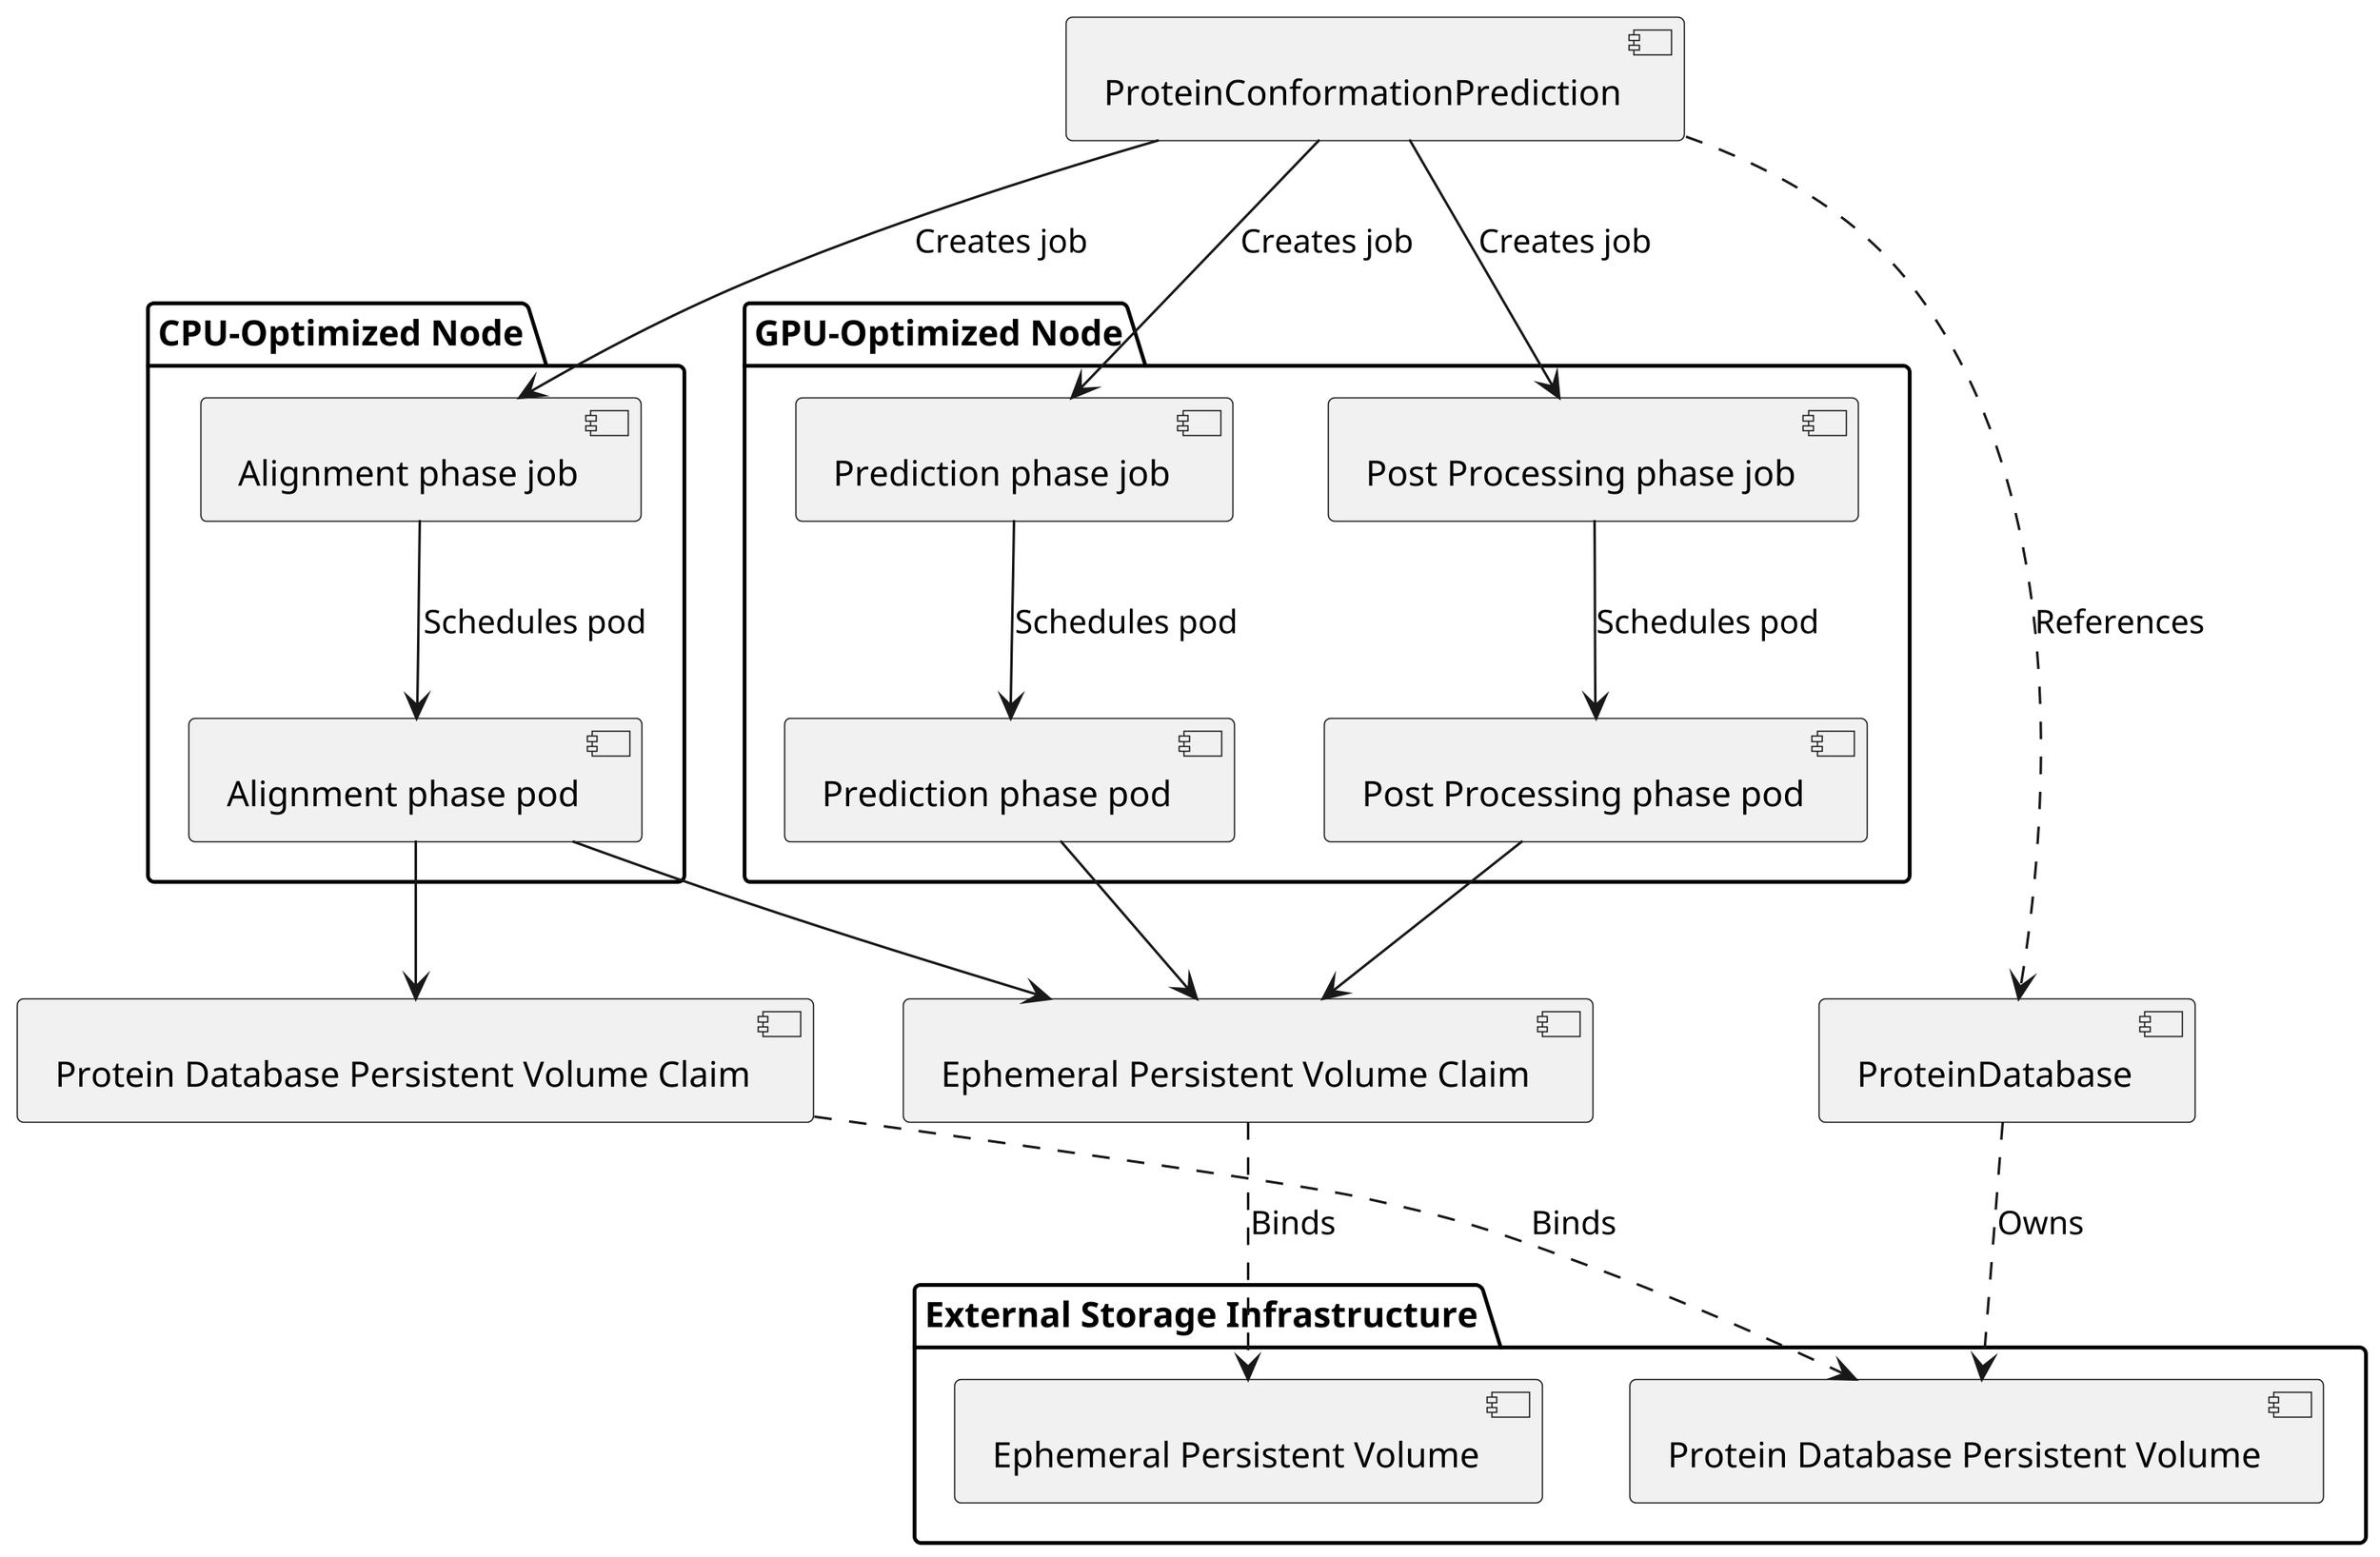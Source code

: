 @startuml

skinparam dpi 300

component [ProteinConformationPrediction] as prediction
component [ProteinDatabase] as db

package "CPU-Optimized Node" {
    component [Alignment phase job] as alignmentJob
    component [Alignment phase pod] as alignmentPod
}

package "GPU-Optimized Node" {
    component [Prediction phase job] as predictionJob
    component [Prediction phase pod] as predictionPod

    component [Post Processing phase job] as postProcessingJob
    component [Post Processing phase pod] as postProcessingPod
}

component [Protein Database Persistent Volume Claim] as dbClaim
component [Ephemeral Persistent Volume Claim] as tmpClaim
package "External Storage Infrastructure" {
    component [Protein Database Persistent Volume] as dbVolume
    component [Ephemeral Persistent Volume] as tmpVolume
}

prediction -d-> alignmentJob : Creates job
alignmentJob -d-> alignmentPod : Schedules pod
alignmentPod -d-> dbClaim
alignmentPod -d-> tmpClaim

prediction -d-> predictionJob : Creates job
predictionJob -d-> predictionPod : Schedules pod
predictionPod -d-> tmpClaim

prediction -d-> postProcessingJob : Creates job
postProcessingJob -d-> postProcessingPod : Schedules pod
postProcessingPod -d-> tmpClaim

dbClaim ..> dbVolume : Binds
tmpClaim ..> tmpVolume : Binds

prediction .r.> db : References

db ..> dbVolume : Owns

'db -d->

@enduml
